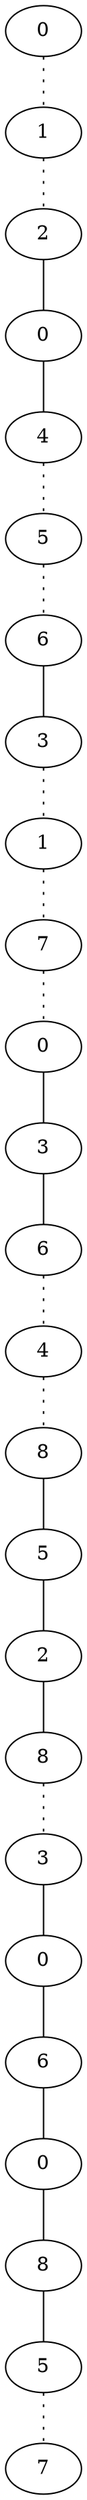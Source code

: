graph {
a0[label=0];
a1[label=1];
a2[label=2];
a3[label=0];
a4[label=4];
a5[label=5];
a6[label=6];
a7[label=3];
a8[label=1];
a9[label=7];
a10[label=0];
a11[label=3];
a12[label=6];
a13[label=4];
a14[label=8];
a15[label=5];
a16[label=2];
a17[label=8];
a18[label=3];
a19[label=0];
a20[label=6];
a21[label=0];
a22[label=8];
a23[label=5];
a24[label=7];
a0 -- a1 [style=dotted];
a1 -- a2 [style=dotted];
a2 -- a3;
a3 -- a4;
a4 -- a5 [style=dotted];
a5 -- a6 [style=dotted];
a6 -- a7;
a7 -- a8 [style=dotted];
a8 -- a9 [style=dotted];
a9 -- a10 [style=dotted];
a10 -- a11;
a11 -- a12;
a12 -- a13 [style=dotted];
a13 -- a14 [style=dotted];
a14 -- a15;
a15 -- a16;
a16 -- a17;
a17 -- a18 [style=dotted];
a18 -- a19;
a19 -- a20;
a20 -- a21;
a21 -- a22;
a22 -- a23;
a23 -- a24 [style=dotted];
}
